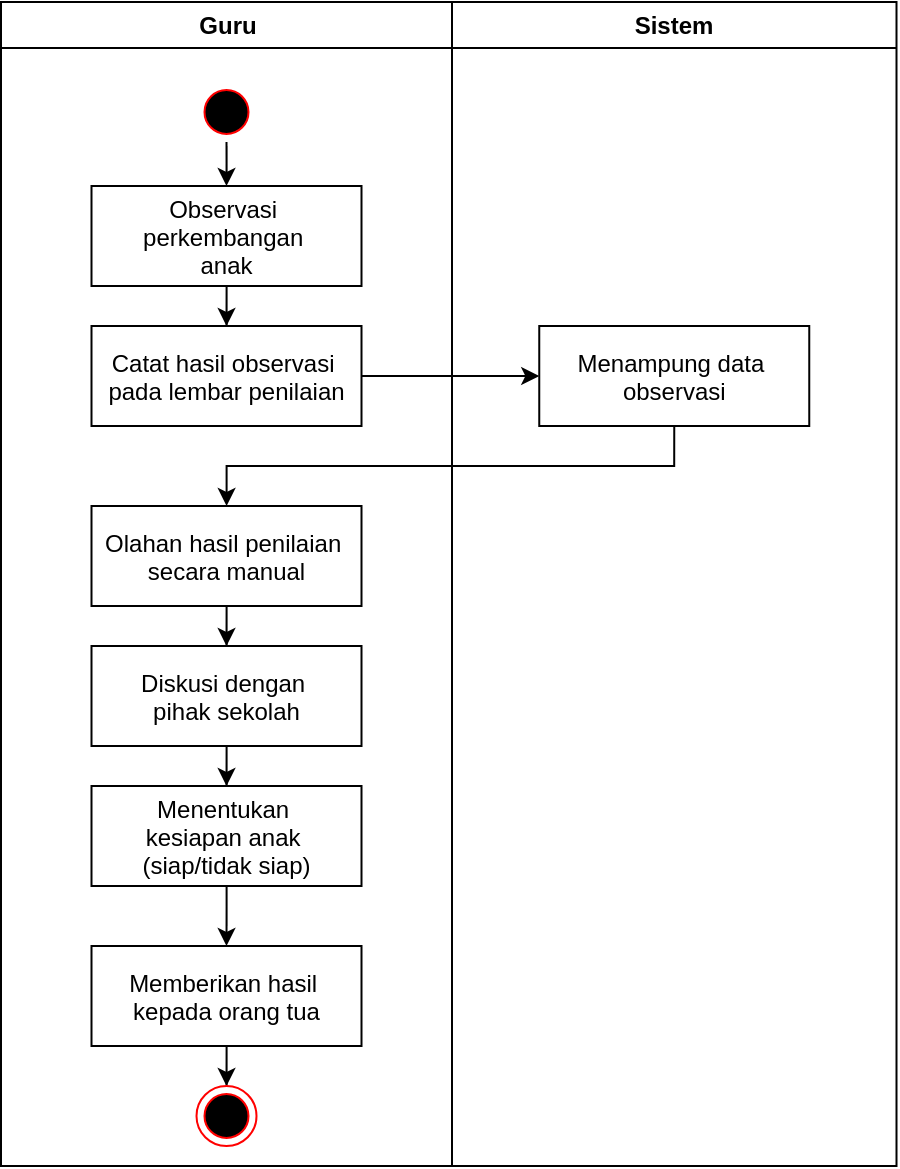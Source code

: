 <mxfile version="28.1.2">
  <diagram name="Page-1" id="e7e014a7-5840-1c2e-5031-d8a46d1fe8dd">
    <mxGraphModel dx="868" dy="439" grid="1" gridSize="10" guides="1" tooltips="1" connect="1" arrows="1" fold="1" page="1" pageScale="1" pageWidth="1169" pageHeight="826" background="none" math="0" shadow="0">
      <root>
        <mxCell id="0" />
        <mxCell id="1" parent="0" />
        <mxCell id="2" value="Guru" style="swimlane;whiteSpace=wrap" parent="1" vertex="1">
          <mxGeometry x="164.5" y="128" width="225.5" height="582" as="geometry" />
        </mxCell>
        <mxCell id="H58YDJJVwFF_YMrYRW6M-12" style="edgeStyle=orthogonalEdgeStyle;rounded=0;orthogonalLoop=1;jettySize=auto;html=1;entryX=0.5;entryY=0;entryDx=0;entryDy=0;" edge="1" parent="2" source="5" target="7">
          <mxGeometry relative="1" as="geometry" />
        </mxCell>
        <mxCell id="5" value="" style="ellipse;shape=startState;fillColor=#000000;strokeColor=#ff0000;" parent="2" vertex="1">
          <mxGeometry x="97.75" y="40" width="30" height="30" as="geometry" />
        </mxCell>
        <mxCell id="H58YDJJVwFF_YMrYRW6M-13" style="edgeStyle=orthogonalEdgeStyle;rounded=0;orthogonalLoop=1;jettySize=auto;html=1;entryX=0.5;entryY=0;entryDx=0;entryDy=0;" edge="1" parent="2" source="7" target="8">
          <mxGeometry relative="1" as="geometry" />
        </mxCell>
        <mxCell id="7" value="Observasi &#xa;perkembangan &#xa;anak" style="" parent="2" vertex="1">
          <mxGeometry x="45.25" y="92" width="135" height="50" as="geometry" />
        </mxCell>
        <mxCell id="8" value="Catat hasil observasi &#xa;pada lembar penilaian" style="" parent="2" vertex="1">
          <mxGeometry x="45.25" y="162" width="135" height="50" as="geometry" />
        </mxCell>
        <mxCell id="H58YDJJVwFF_YMrYRW6M-10" style="edgeStyle=orthogonalEdgeStyle;rounded=0;orthogonalLoop=1;jettySize=auto;html=1;entryX=0.5;entryY=0;entryDx=0;entryDy=0;" edge="1" parent="2" source="NVAH23ojacz8yfXOQpdd-22" target="H58YDJJVwFF_YMrYRW6M-9">
          <mxGeometry relative="1" as="geometry" />
        </mxCell>
        <mxCell id="NVAH23ojacz8yfXOQpdd-22" value="Olahan hasil penilaian &#xa;secara manual" style="" parent="2" vertex="1">
          <mxGeometry x="45.25" y="252" width="135" height="50" as="geometry" />
        </mxCell>
        <mxCell id="NVAH23ojacz8yfXOQpdd-27" style="edgeStyle=orthogonalEdgeStyle;rounded=0;orthogonalLoop=1;jettySize=auto;html=1;entryX=0.5;entryY=0;entryDx=0;entryDy=0;" parent="2" source="NVAH23ojacz8yfXOQpdd-24" target="NVAH23ojacz8yfXOQpdd-26" edge="1">
          <mxGeometry relative="1" as="geometry" />
        </mxCell>
        <mxCell id="NVAH23ojacz8yfXOQpdd-24" value="Menentukan &#xa;kesiapan anak &#xa;(siap/tidak siap)" style="" parent="2" vertex="1">
          <mxGeometry x="45.25" y="392" width="135" height="50" as="geometry" />
        </mxCell>
        <mxCell id="NVAH23ojacz8yfXOQpdd-29" style="edgeStyle=orthogonalEdgeStyle;rounded=0;orthogonalLoop=1;jettySize=auto;html=1;entryX=0.5;entryY=0;entryDx=0;entryDy=0;" parent="2" source="NVAH23ojacz8yfXOQpdd-26" target="NVAH23ojacz8yfXOQpdd-28" edge="1">
          <mxGeometry relative="1" as="geometry" />
        </mxCell>
        <mxCell id="NVAH23ojacz8yfXOQpdd-26" value="Memberikan hasil &#xa;kepada orang tua" style="" parent="2" vertex="1">
          <mxGeometry x="45.25" y="472" width="135" height="50" as="geometry" />
        </mxCell>
        <mxCell id="NVAH23ojacz8yfXOQpdd-28" value="" style="ellipse;html=1;shape=endState;fillColor=#000000;strokeColor=#ff0000;" parent="2" vertex="1">
          <mxGeometry x="97.75" y="542" width="30" height="30" as="geometry" />
        </mxCell>
        <mxCell id="H58YDJJVwFF_YMrYRW6M-11" style="edgeStyle=orthogonalEdgeStyle;rounded=0;orthogonalLoop=1;jettySize=auto;html=1;entryX=0.5;entryY=0;entryDx=0;entryDy=0;" edge="1" parent="2" source="H58YDJJVwFF_YMrYRW6M-9" target="NVAH23ojacz8yfXOQpdd-24">
          <mxGeometry relative="1" as="geometry" />
        </mxCell>
        <mxCell id="H58YDJJVwFF_YMrYRW6M-9" value="Diskusi dengan &#xa;pihak sekolah" style="" vertex="1" parent="2">
          <mxGeometry x="45.25" y="322" width="135" height="50" as="geometry" />
        </mxCell>
        <mxCell id="3" value="Sistem" style="swimlane;whiteSpace=wrap" parent="1" vertex="1">
          <mxGeometry x="390" y="128" width="222.25" height="582" as="geometry" />
        </mxCell>
        <mxCell id="NVAH23ojacz8yfXOQpdd-20" value="Menampung data &#xa;observasi" style="" parent="3" vertex="1">
          <mxGeometry x="43.63" y="162" width="135" height="50" as="geometry" />
        </mxCell>
        <mxCell id="NVAH23ojacz8yfXOQpdd-21" style="edgeStyle=orthogonalEdgeStyle;rounded=0;orthogonalLoop=1;jettySize=auto;html=1;entryX=0;entryY=0.5;entryDx=0;entryDy=0;" parent="1" source="8" target="NVAH23ojacz8yfXOQpdd-20" edge="1">
          <mxGeometry relative="1" as="geometry" />
        </mxCell>
        <mxCell id="NVAH23ojacz8yfXOQpdd-23" style="edgeStyle=orthogonalEdgeStyle;rounded=0;orthogonalLoop=1;jettySize=auto;html=1;exitX=0.5;exitY=1;exitDx=0;exitDy=0;" parent="1" source="NVAH23ojacz8yfXOQpdd-20" target="NVAH23ojacz8yfXOQpdd-22" edge="1">
          <mxGeometry relative="1" as="geometry" />
        </mxCell>
      </root>
    </mxGraphModel>
  </diagram>
</mxfile>
